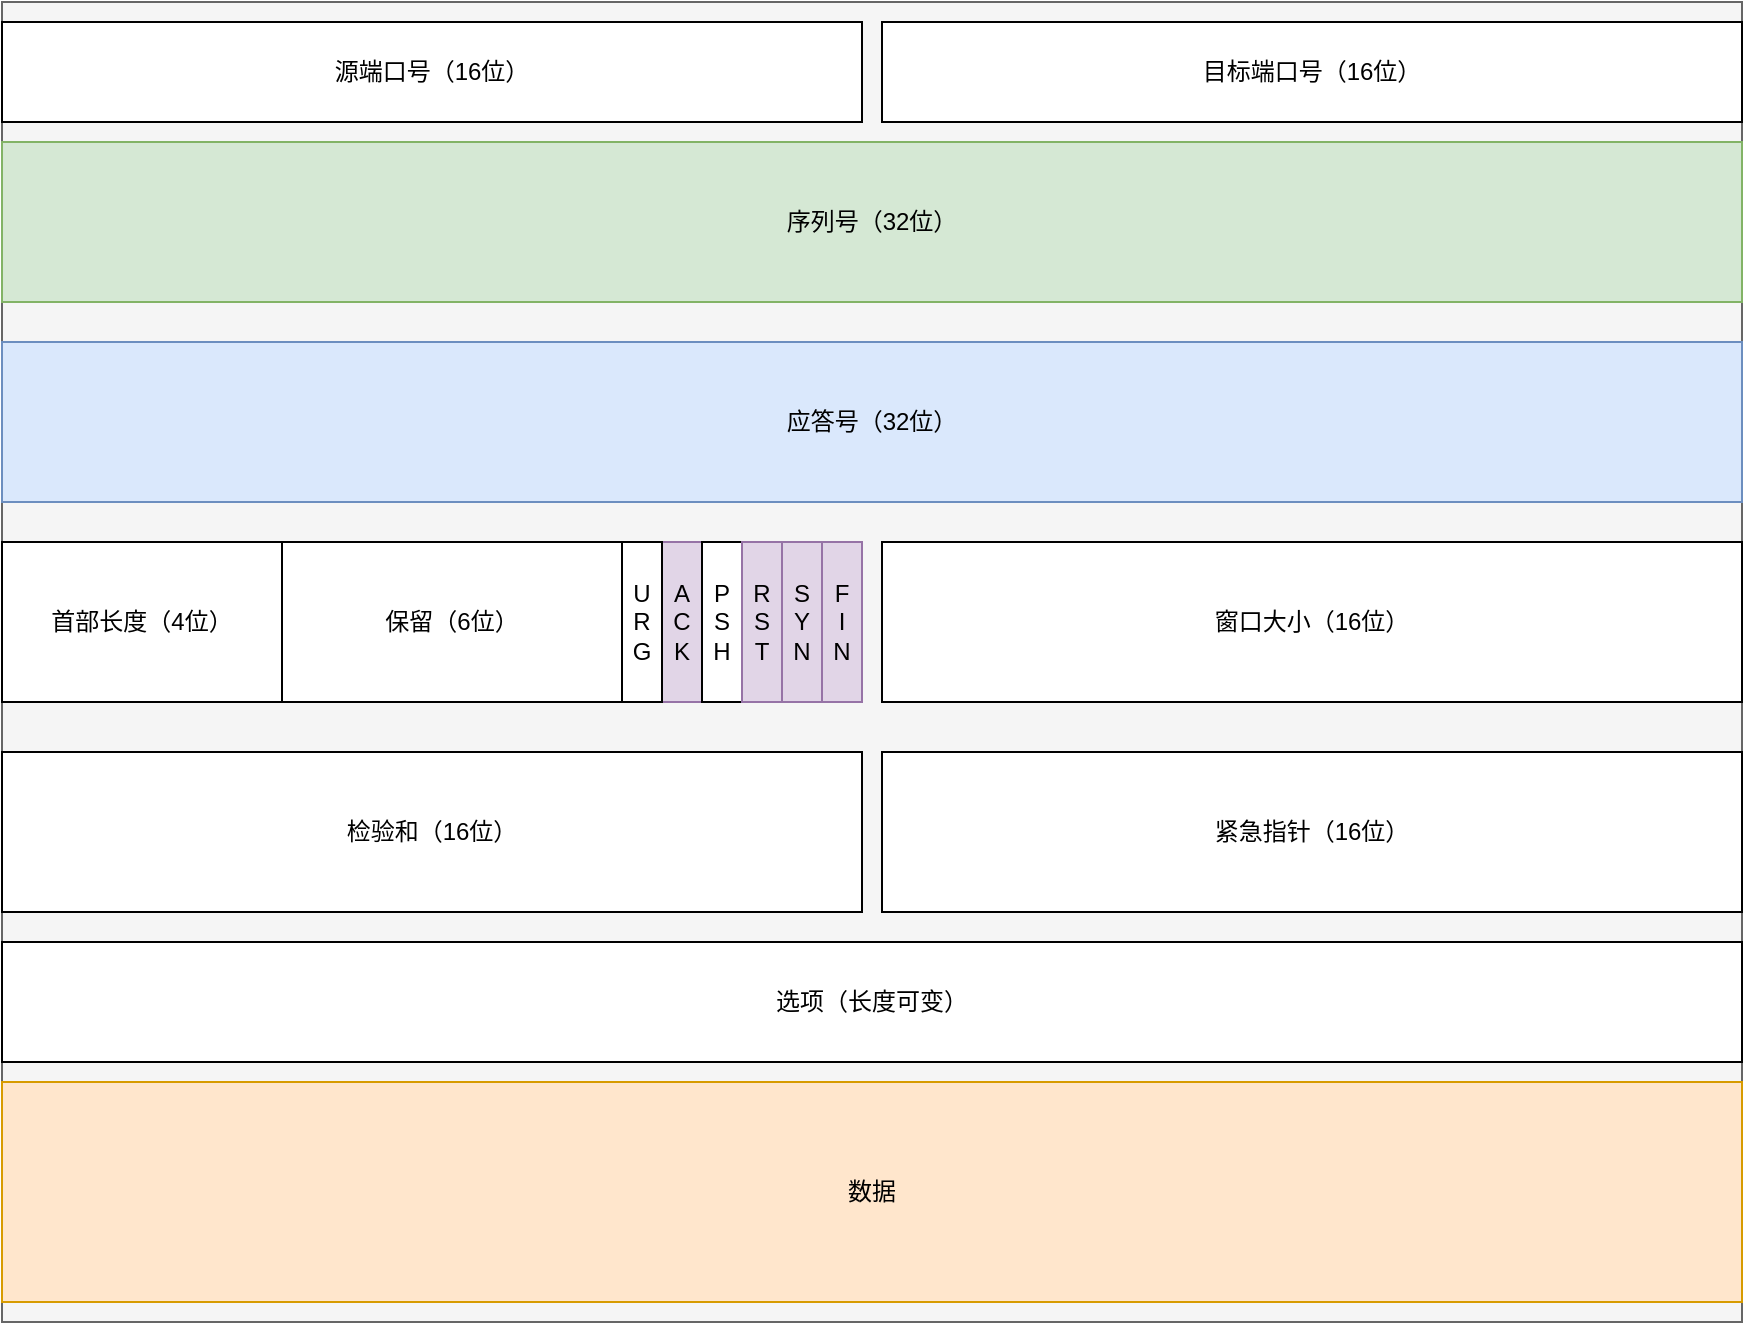 <mxfile version="17.4.6" type="github">
  <diagram id="msvG2DhZHIio5AzFItvz" name="Page-1">
    <mxGraphModel dx="2062" dy="1122" grid="1" gridSize="10" guides="1" tooltips="1" connect="1" arrows="1" fold="1" page="1" pageScale="1" pageWidth="827" pageHeight="1169" math="0" shadow="0">
      <root>
        <mxCell id="0" />
        <mxCell id="1" parent="0" />
        <mxCell id="VIM10gxKYm1hWkxN11jK-9" value="" style="rounded=0;whiteSpace=wrap;html=1;fillColor=#f5f5f5;fontColor=#333333;strokeColor=#666666;" vertex="1" parent="1">
          <mxGeometry x="130" y="170" width="870" height="660" as="geometry" />
        </mxCell>
        <mxCell id="VIM10gxKYm1hWkxN11jK-10" value="源端口号（16位）" style="rounded=0;whiteSpace=wrap;html=1;" vertex="1" parent="1">
          <mxGeometry x="130" y="180" width="430" height="50" as="geometry" />
        </mxCell>
        <mxCell id="VIM10gxKYm1hWkxN11jK-11" value="目标端口号（16位）" style="rounded=0;whiteSpace=wrap;html=1;" vertex="1" parent="1">
          <mxGeometry x="570" y="180" width="430" height="50" as="geometry" />
        </mxCell>
        <mxCell id="VIM10gxKYm1hWkxN11jK-12" value="序列号（32位）" style="rounded=0;whiteSpace=wrap;html=1;fillColor=#d5e8d4;strokeColor=#82b366;" vertex="1" parent="1">
          <mxGeometry x="130" y="240" width="870" height="80" as="geometry" />
        </mxCell>
        <mxCell id="VIM10gxKYm1hWkxN11jK-13" value="应答号（32位）" style="rounded=0;whiteSpace=wrap;html=1;fillColor=#dae8fc;strokeColor=#6c8ebf;" vertex="1" parent="1">
          <mxGeometry x="130" y="340" width="870" height="80" as="geometry" />
        </mxCell>
        <mxCell id="VIM10gxKYm1hWkxN11jK-14" value="首部长度（4位）" style="rounded=0;whiteSpace=wrap;html=1;" vertex="1" parent="1">
          <mxGeometry x="130" y="440" width="140" height="80" as="geometry" />
        </mxCell>
        <mxCell id="VIM10gxKYm1hWkxN11jK-15" value="保留（6位）" style="rounded=0;whiteSpace=wrap;html=1;" vertex="1" parent="1">
          <mxGeometry x="270" y="440" width="170" height="80" as="geometry" />
        </mxCell>
        <mxCell id="VIM10gxKYm1hWkxN11jK-17" value="A&lt;br&gt;C&lt;br&gt;K" style="rounded=0;whiteSpace=wrap;html=1;fillColor=#e1d5e7;strokeColor=#9673a6;" vertex="1" parent="1">
          <mxGeometry x="460" y="440" width="20" height="80" as="geometry" />
        </mxCell>
        <mxCell id="VIM10gxKYm1hWkxN11jK-18" value="P&lt;br&gt;S&lt;br&gt;H" style="rounded=0;whiteSpace=wrap;html=1;" vertex="1" parent="1">
          <mxGeometry x="480" y="440" width="20" height="80" as="geometry" />
        </mxCell>
        <mxCell id="VIM10gxKYm1hWkxN11jK-21" value="S&lt;br&gt;Y&lt;br&gt;N" style="rounded=0;whiteSpace=wrap;html=1;fillColor=#e1d5e7;strokeColor=#9673a6;" vertex="1" parent="1">
          <mxGeometry x="520" y="440" width="20" height="80" as="geometry" />
        </mxCell>
        <mxCell id="VIM10gxKYm1hWkxN11jK-22" value="F&lt;br&gt;I&lt;br&gt;N" style="rounded=0;whiteSpace=wrap;html=1;fillColor=#e1d5e7;strokeColor=#9673a6;" vertex="1" parent="1">
          <mxGeometry x="540" y="440" width="20" height="80" as="geometry" />
        </mxCell>
        <mxCell id="VIM10gxKYm1hWkxN11jK-23" value="窗口大小（16位）" style="rounded=0;whiteSpace=wrap;html=1;" vertex="1" parent="1">
          <mxGeometry x="570" y="440" width="430" height="80" as="geometry" />
        </mxCell>
        <mxCell id="VIM10gxKYm1hWkxN11jK-25" value="U&lt;br&gt;R&lt;br&gt;G" style="rounded=0;whiteSpace=wrap;html=1;" vertex="1" parent="1">
          <mxGeometry x="440" y="440" width="20" height="80" as="geometry" />
        </mxCell>
        <mxCell id="VIM10gxKYm1hWkxN11jK-26" value="R&lt;br&gt;S&lt;br&gt;T" style="rounded=0;whiteSpace=wrap;html=1;fillColor=#e1d5e7;strokeColor=#9673a6;" vertex="1" parent="1">
          <mxGeometry x="500" y="440" width="20" height="80" as="geometry" />
        </mxCell>
        <mxCell id="VIM10gxKYm1hWkxN11jK-27" value="检验和（16位）" style="rounded=0;whiteSpace=wrap;html=1;" vertex="1" parent="1">
          <mxGeometry x="130" y="545" width="430" height="80" as="geometry" />
        </mxCell>
        <mxCell id="VIM10gxKYm1hWkxN11jK-28" value="紧急指针（16位）" style="rounded=0;whiteSpace=wrap;html=1;" vertex="1" parent="1">
          <mxGeometry x="570" y="545" width="430" height="80" as="geometry" />
        </mxCell>
        <mxCell id="VIM10gxKYm1hWkxN11jK-29" value="选项（长度可变）" style="rounded=0;whiteSpace=wrap;html=1;fontFamily=Helvetica;" vertex="1" parent="1">
          <mxGeometry x="130" y="640" width="870" height="60" as="geometry" />
        </mxCell>
        <mxCell id="VIM10gxKYm1hWkxN11jK-30" value="数据" style="rounded=0;whiteSpace=wrap;html=1;fontFamily=Helvetica;fillColor=#ffe6cc;strokeColor=#d79b00;" vertex="1" parent="1">
          <mxGeometry x="130" y="710" width="870" height="110" as="geometry" />
        </mxCell>
      </root>
    </mxGraphModel>
  </diagram>
</mxfile>
